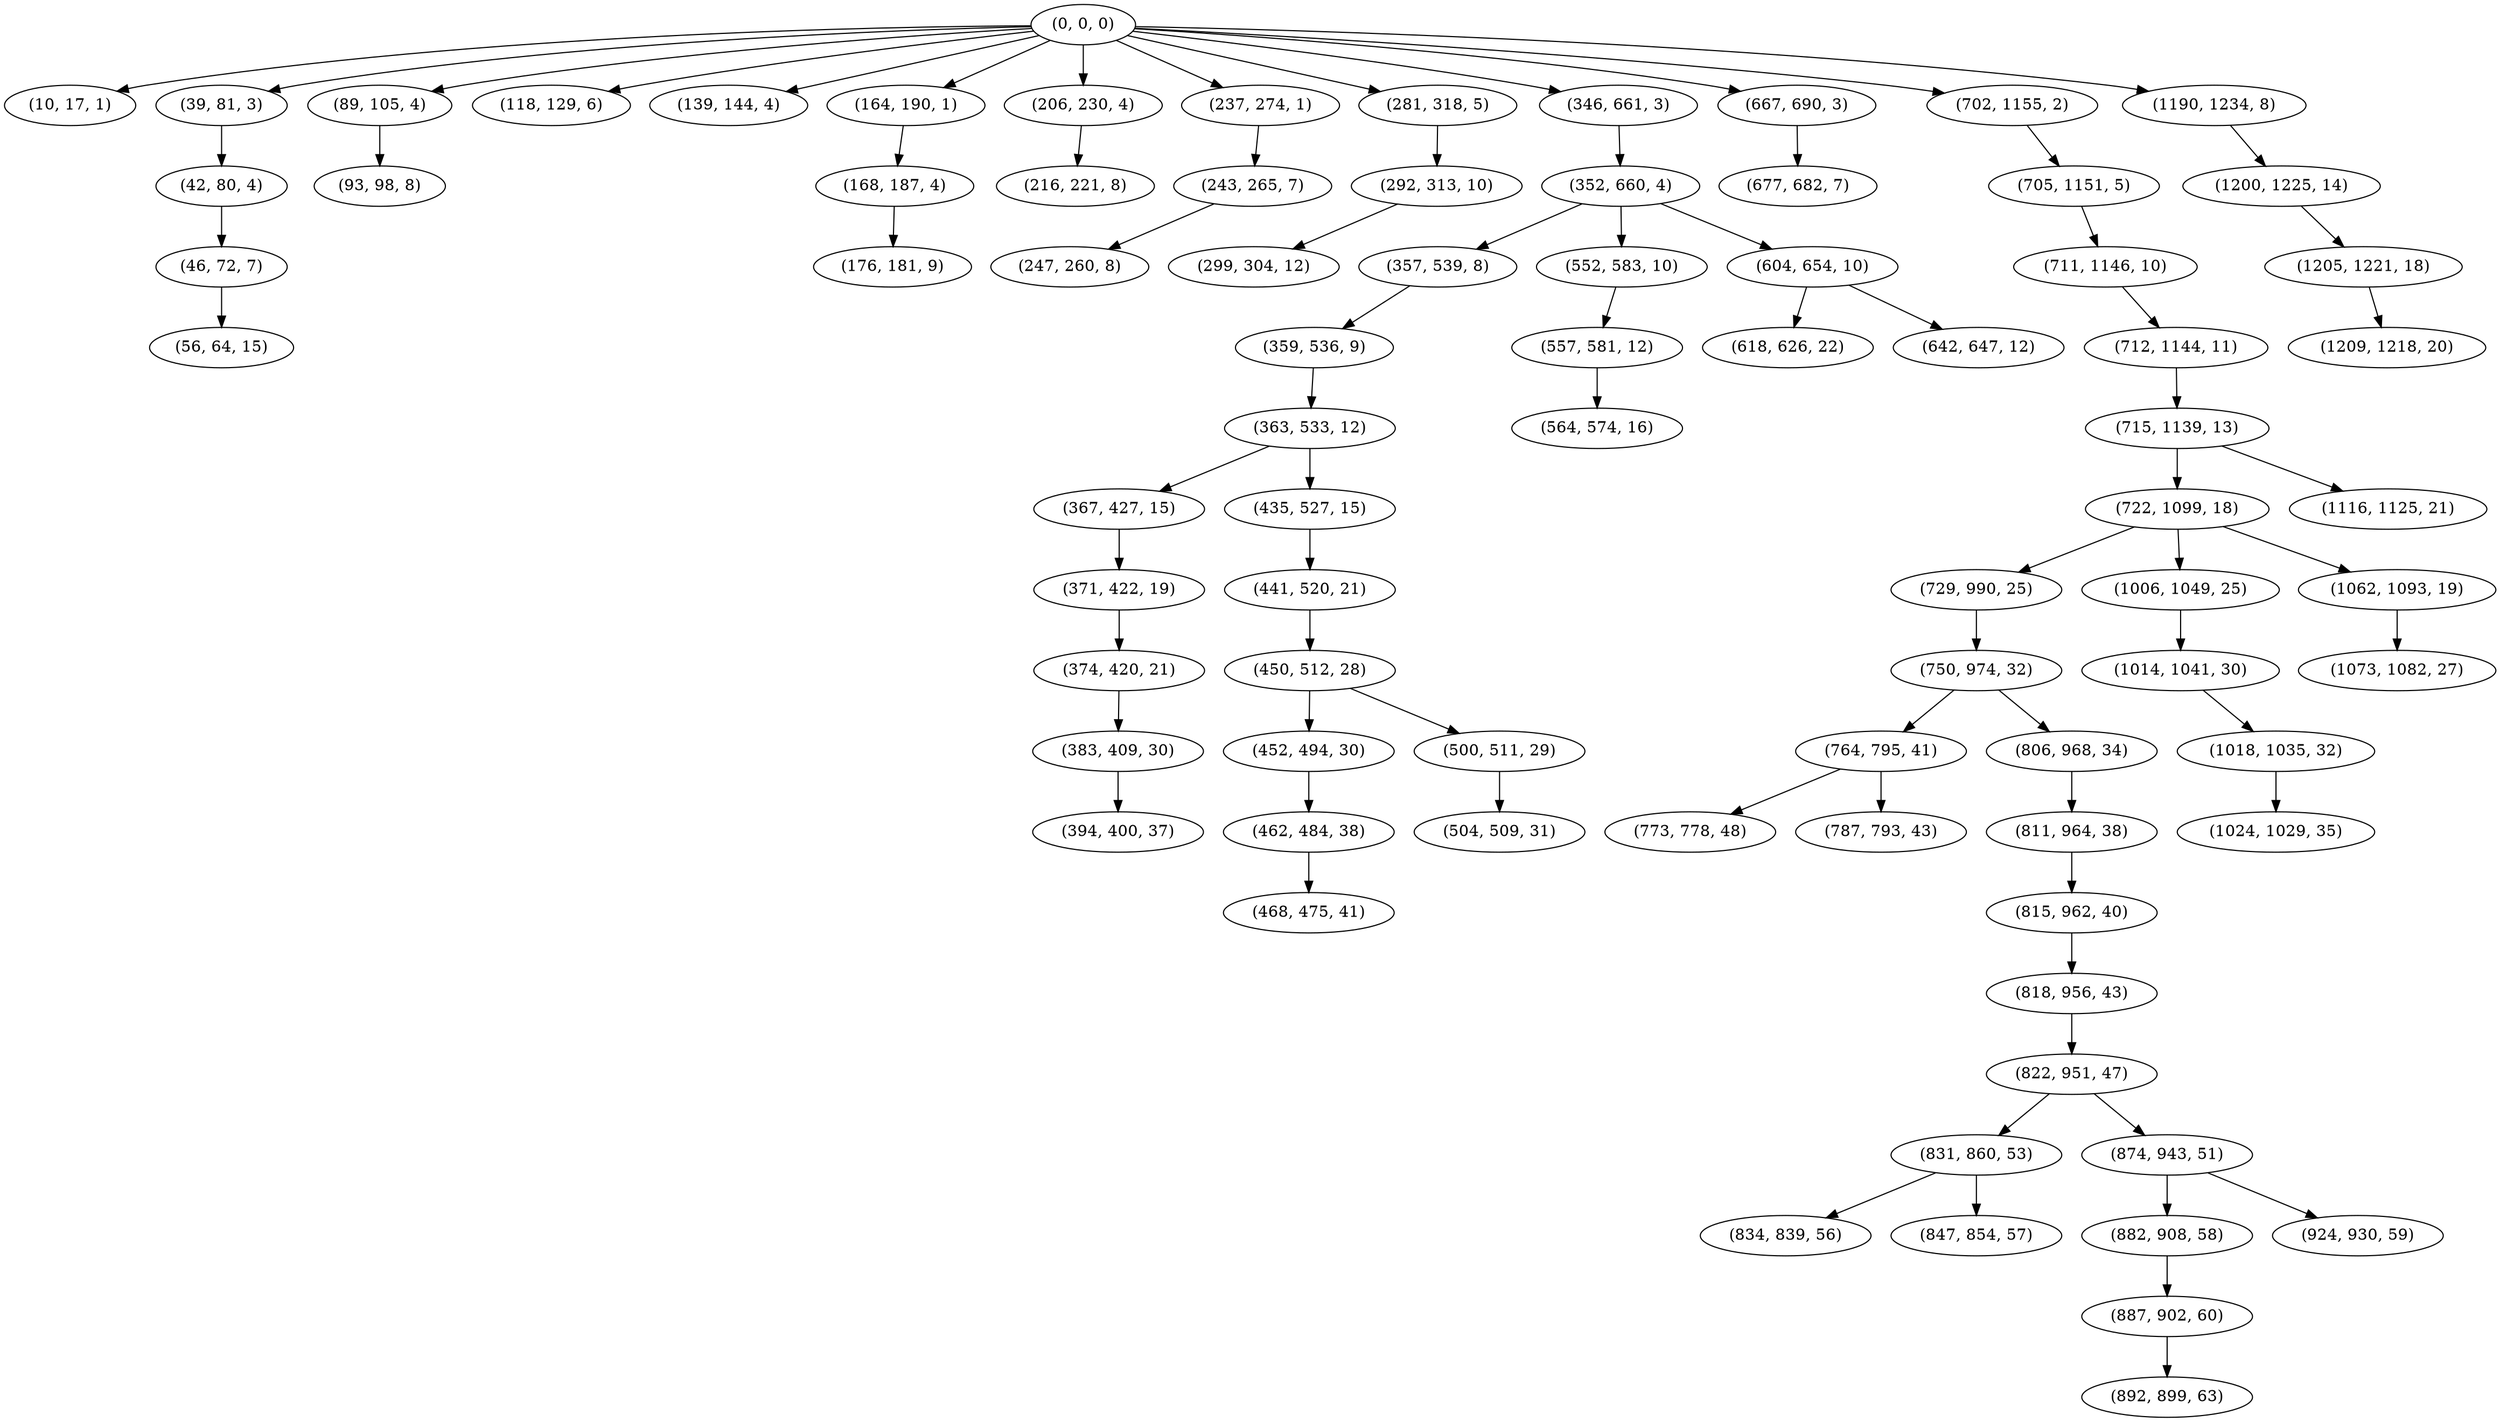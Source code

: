 digraph tree {
    "(0, 0, 0)";
    "(10, 17, 1)";
    "(39, 81, 3)";
    "(42, 80, 4)";
    "(46, 72, 7)";
    "(56, 64, 15)";
    "(89, 105, 4)";
    "(93, 98, 8)";
    "(118, 129, 6)";
    "(139, 144, 4)";
    "(164, 190, 1)";
    "(168, 187, 4)";
    "(176, 181, 9)";
    "(206, 230, 4)";
    "(216, 221, 8)";
    "(237, 274, 1)";
    "(243, 265, 7)";
    "(247, 260, 8)";
    "(281, 318, 5)";
    "(292, 313, 10)";
    "(299, 304, 12)";
    "(346, 661, 3)";
    "(352, 660, 4)";
    "(357, 539, 8)";
    "(359, 536, 9)";
    "(363, 533, 12)";
    "(367, 427, 15)";
    "(371, 422, 19)";
    "(374, 420, 21)";
    "(383, 409, 30)";
    "(394, 400, 37)";
    "(435, 527, 15)";
    "(441, 520, 21)";
    "(450, 512, 28)";
    "(452, 494, 30)";
    "(462, 484, 38)";
    "(468, 475, 41)";
    "(500, 511, 29)";
    "(504, 509, 31)";
    "(552, 583, 10)";
    "(557, 581, 12)";
    "(564, 574, 16)";
    "(604, 654, 10)";
    "(618, 626, 22)";
    "(642, 647, 12)";
    "(667, 690, 3)";
    "(677, 682, 7)";
    "(702, 1155, 2)";
    "(705, 1151, 5)";
    "(711, 1146, 10)";
    "(712, 1144, 11)";
    "(715, 1139, 13)";
    "(722, 1099, 18)";
    "(729, 990, 25)";
    "(750, 974, 32)";
    "(764, 795, 41)";
    "(773, 778, 48)";
    "(787, 793, 43)";
    "(806, 968, 34)";
    "(811, 964, 38)";
    "(815, 962, 40)";
    "(818, 956, 43)";
    "(822, 951, 47)";
    "(831, 860, 53)";
    "(834, 839, 56)";
    "(847, 854, 57)";
    "(874, 943, 51)";
    "(882, 908, 58)";
    "(887, 902, 60)";
    "(892, 899, 63)";
    "(924, 930, 59)";
    "(1006, 1049, 25)";
    "(1014, 1041, 30)";
    "(1018, 1035, 32)";
    "(1024, 1029, 35)";
    "(1062, 1093, 19)";
    "(1073, 1082, 27)";
    "(1116, 1125, 21)";
    "(1190, 1234, 8)";
    "(1200, 1225, 14)";
    "(1205, 1221, 18)";
    "(1209, 1218, 20)";
    "(0, 0, 0)" -> "(10, 17, 1)";
    "(0, 0, 0)" -> "(39, 81, 3)";
    "(0, 0, 0)" -> "(89, 105, 4)";
    "(0, 0, 0)" -> "(118, 129, 6)";
    "(0, 0, 0)" -> "(139, 144, 4)";
    "(0, 0, 0)" -> "(164, 190, 1)";
    "(0, 0, 0)" -> "(206, 230, 4)";
    "(0, 0, 0)" -> "(237, 274, 1)";
    "(0, 0, 0)" -> "(281, 318, 5)";
    "(0, 0, 0)" -> "(346, 661, 3)";
    "(0, 0, 0)" -> "(667, 690, 3)";
    "(0, 0, 0)" -> "(702, 1155, 2)";
    "(0, 0, 0)" -> "(1190, 1234, 8)";
    "(39, 81, 3)" -> "(42, 80, 4)";
    "(42, 80, 4)" -> "(46, 72, 7)";
    "(46, 72, 7)" -> "(56, 64, 15)";
    "(89, 105, 4)" -> "(93, 98, 8)";
    "(164, 190, 1)" -> "(168, 187, 4)";
    "(168, 187, 4)" -> "(176, 181, 9)";
    "(206, 230, 4)" -> "(216, 221, 8)";
    "(237, 274, 1)" -> "(243, 265, 7)";
    "(243, 265, 7)" -> "(247, 260, 8)";
    "(281, 318, 5)" -> "(292, 313, 10)";
    "(292, 313, 10)" -> "(299, 304, 12)";
    "(346, 661, 3)" -> "(352, 660, 4)";
    "(352, 660, 4)" -> "(357, 539, 8)";
    "(352, 660, 4)" -> "(552, 583, 10)";
    "(352, 660, 4)" -> "(604, 654, 10)";
    "(357, 539, 8)" -> "(359, 536, 9)";
    "(359, 536, 9)" -> "(363, 533, 12)";
    "(363, 533, 12)" -> "(367, 427, 15)";
    "(363, 533, 12)" -> "(435, 527, 15)";
    "(367, 427, 15)" -> "(371, 422, 19)";
    "(371, 422, 19)" -> "(374, 420, 21)";
    "(374, 420, 21)" -> "(383, 409, 30)";
    "(383, 409, 30)" -> "(394, 400, 37)";
    "(435, 527, 15)" -> "(441, 520, 21)";
    "(441, 520, 21)" -> "(450, 512, 28)";
    "(450, 512, 28)" -> "(452, 494, 30)";
    "(450, 512, 28)" -> "(500, 511, 29)";
    "(452, 494, 30)" -> "(462, 484, 38)";
    "(462, 484, 38)" -> "(468, 475, 41)";
    "(500, 511, 29)" -> "(504, 509, 31)";
    "(552, 583, 10)" -> "(557, 581, 12)";
    "(557, 581, 12)" -> "(564, 574, 16)";
    "(604, 654, 10)" -> "(618, 626, 22)";
    "(604, 654, 10)" -> "(642, 647, 12)";
    "(667, 690, 3)" -> "(677, 682, 7)";
    "(702, 1155, 2)" -> "(705, 1151, 5)";
    "(705, 1151, 5)" -> "(711, 1146, 10)";
    "(711, 1146, 10)" -> "(712, 1144, 11)";
    "(712, 1144, 11)" -> "(715, 1139, 13)";
    "(715, 1139, 13)" -> "(722, 1099, 18)";
    "(715, 1139, 13)" -> "(1116, 1125, 21)";
    "(722, 1099, 18)" -> "(729, 990, 25)";
    "(722, 1099, 18)" -> "(1006, 1049, 25)";
    "(722, 1099, 18)" -> "(1062, 1093, 19)";
    "(729, 990, 25)" -> "(750, 974, 32)";
    "(750, 974, 32)" -> "(764, 795, 41)";
    "(750, 974, 32)" -> "(806, 968, 34)";
    "(764, 795, 41)" -> "(773, 778, 48)";
    "(764, 795, 41)" -> "(787, 793, 43)";
    "(806, 968, 34)" -> "(811, 964, 38)";
    "(811, 964, 38)" -> "(815, 962, 40)";
    "(815, 962, 40)" -> "(818, 956, 43)";
    "(818, 956, 43)" -> "(822, 951, 47)";
    "(822, 951, 47)" -> "(831, 860, 53)";
    "(822, 951, 47)" -> "(874, 943, 51)";
    "(831, 860, 53)" -> "(834, 839, 56)";
    "(831, 860, 53)" -> "(847, 854, 57)";
    "(874, 943, 51)" -> "(882, 908, 58)";
    "(874, 943, 51)" -> "(924, 930, 59)";
    "(882, 908, 58)" -> "(887, 902, 60)";
    "(887, 902, 60)" -> "(892, 899, 63)";
    "(1006, 1049, 25)" -> "(1014, 1041, 30)";
    "(1014, 1041, 30)" -> "(1018, 1035, 32)";
    "(1018, 1035, 32)" -> "(1024, 1029, 35)";
    "(1062, 1093, 19)" -> "(1073, 1082, 27)";
    "(1190, 1234, 8)" -> "(1200, 1225, 14)";
    "(1200, 1225, 14)" -> "(1205, 1221, 18)";
    "(1205, 1221, 18)" -> "(1209, 1218, 20)";
}

